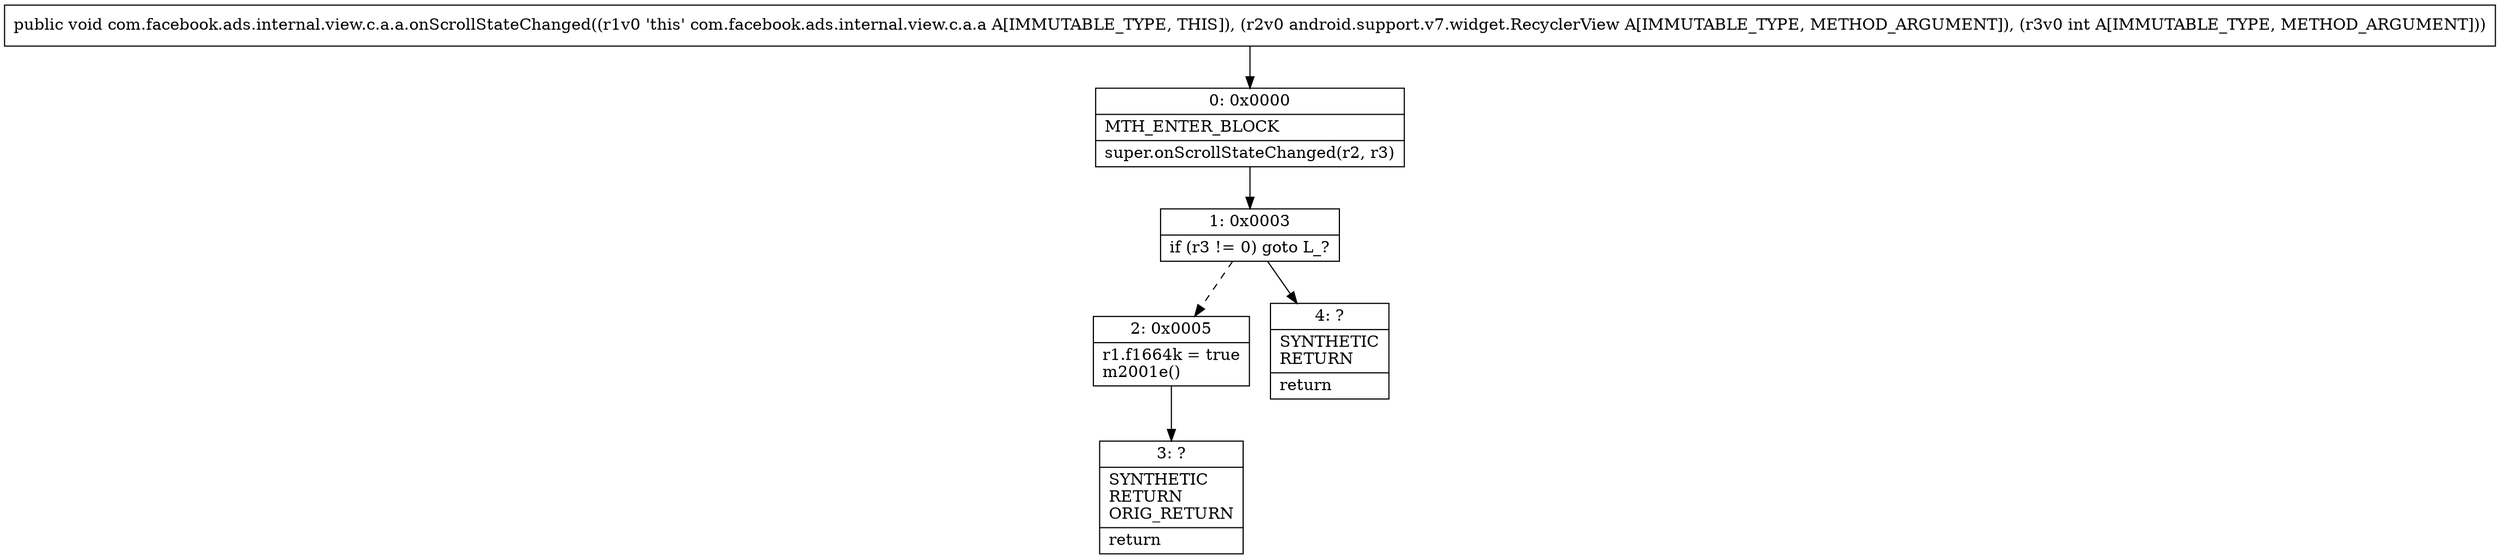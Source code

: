 digraph "CFG forcom.facebook.ads.internal.view.c.a.a.onScrollStateChanged(Landroid\/support\/v7\/widget\/RecyclerView;I)V" {
Node_0 [shape=record,label="{0\:\ 0x0000|MTH_ENTER_BLOCK\l|super.onScrollStateChanged(r2, r3)\l}"];
Node_1 [shape=record,label="{1\:\ 0x0003|if (r3 != 0) goto L_?\l}"];
Node_2 [shape=record,label="{2\:\ 0x0005|r1.f1664k = true\lm2001e()\l}"];
Node_3 [shape=record,label="{3\:\ ?|SYNTHETIC\lRETURN\lORIG_RETURN\l|return\l}"];
Node_4 [shape=record,label="{4\:\ ?|SYNTHETIC\lRETURN\l|return\l}"];
MethodNode[shape=record,label="{public void com.facebook.ads.internal.view.c.a.a.onScrollStateChanged((r1v0 'this' com.facebook.ads.internal.view.c.a.a A[IMMUTABLE_TYPE, THIS]), (r2v0 android.support.v7.widget.RecyclerView A[IMMUTABLE_TYPE, METHOD_ARGUMENT]), (r3v0 int A[IMMUTABLE_TYPE, METHOD_ARGUMENT])) }"];
MethodNode -> Node_0;
Node_0 -> Node_1;
Node_1 -> Node_2[style=dashed];
Node_1 -> Node_4;
Node_2 -> Node_3;
}

